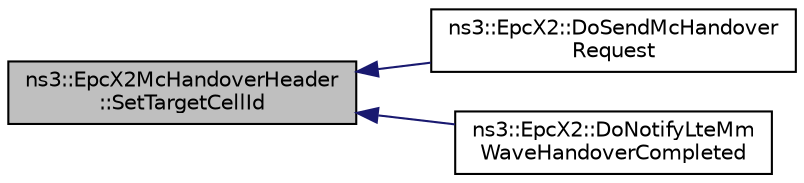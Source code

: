 digraph "ns3::EpcX2McHandoverHeader::SetTargetCellId"
{
  edge [fontname="Helvetica",fontsize="10",labelfontname="Helvetica",labelfontsize="10"];
  node [fontname="Helvetica",fontsize="10",shape=record];
  rankdir="LR";
  Node1 [label="ns3::EpcX2McHandoverHeader\l::SetTargetCellId",height=0.2,width=0.4,color="black", fillcolor="grey75", style="filled", fontcolor="black"];
  Node1 -> Node2 [dir="back",color="midnightblue",fontsize="10",style="solid"];
  Node2 [label="ns3::EpcX2::DoSendMcHandover\lRequest",height=0.2,width=0.4,color="black", fillcolor="white", style="filled",URL="$df/d1e/classns3_1_1EpcX2.html#a7f811829874466c79c17a804dead4e90"];
  Node1 -> Node3 [dir="back",color="midnightblue",fontsize="10",style="solid"];
  Node3 [label="ns3::EpcX2::DoNotifyLteMm\lWaveHandoverCompleted",height=0.2,width=0.4,color="black", fillcolor="white", style="filled",URL="$df/d1e/classns3_1_1EpcX2.html#aa2ab1580f97cbebf950702b289032f9f"];
}
